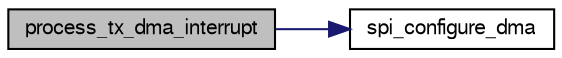 digraph "process_tx_dma_interrupt"
{
  edge [fontname="FreeSans",fontsize="10",labelfontname="FreeSans",labelfontsize="10"];
  node [fontname="FreeSans",fontsize="10",shape=record];
  rankdir="LR";
  Node1 [label="process_tx_dma_interrupt",height=0.2,width=0.4,color="black", fillcolor="grey75", style="filled", fontcolor="black"];
  Node1 -> Node2 [color="midnightblue",fontsize="10",style="solid",fontname="FreeSans"];
  Node2 [label="spi_configure_dma",height=0.2,width=0.4,color="black", fillcolor="white", style="filled",URL="$stm32_2mcu__periph_2spi__arch_8c.html#a9678da2cc27199851a80fcf27a2761a3"];
}
